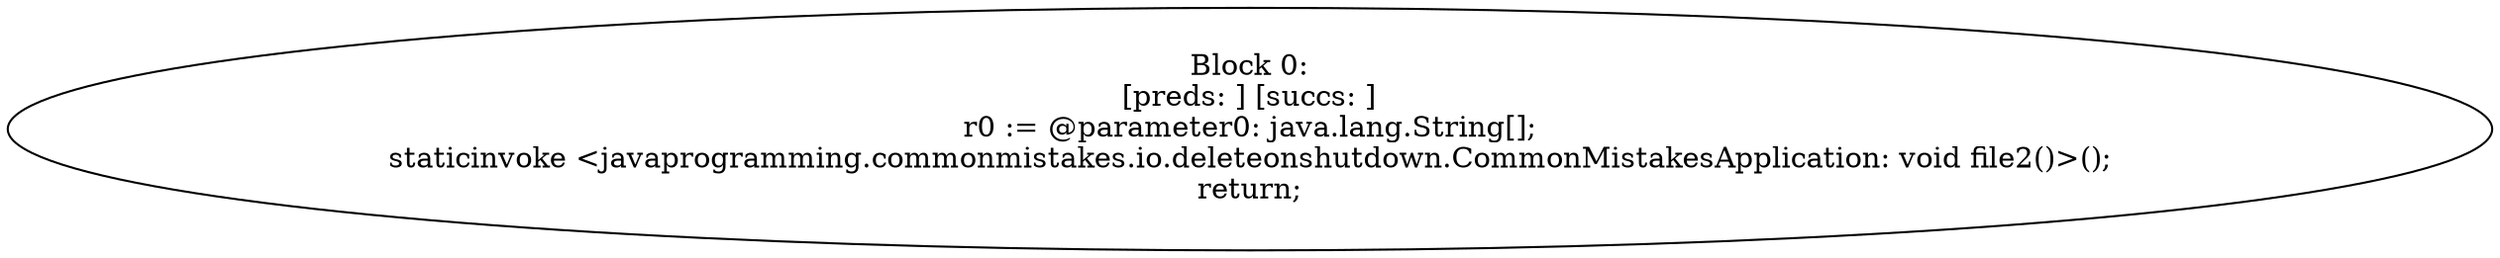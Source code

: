 digraph "unitGraph" {
    "Block 0:
[preds: ] [succs: ]
r0 := @parameter0: java.lang.String[];
staticinvoke <javaprogramming.commonmistakes.io.deleteonshutdown.CommonMistakesApplication: void file2()>();
return;
"
}
